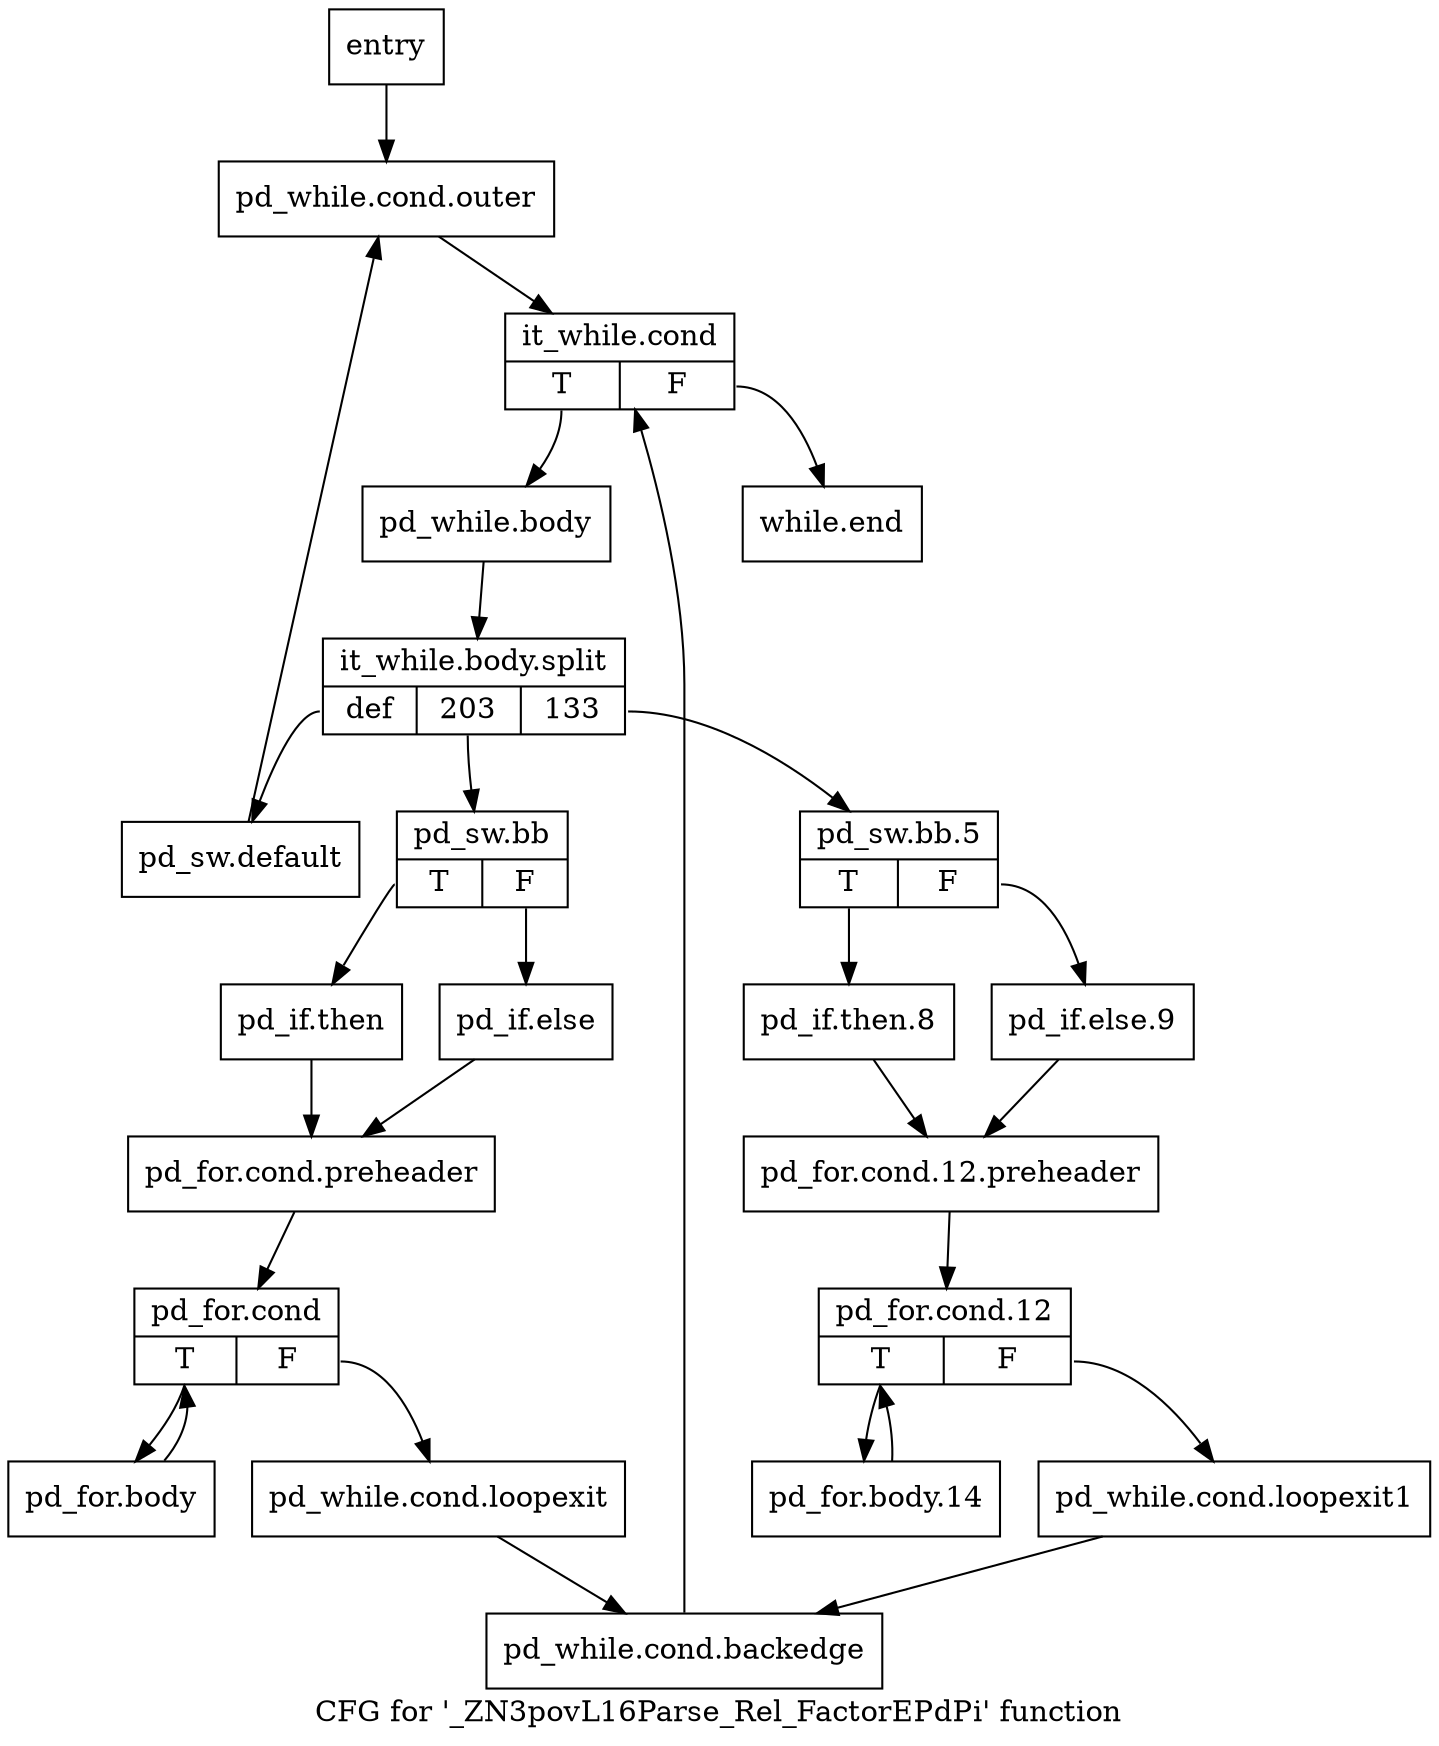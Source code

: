 digraph "CFG for '_ZN3povL16Parse_Rel_FactorEPdPi' function" {
	label="CFG for '_ZN3povL16Parse_Rel_FactorEPdPi' function";

	Node0xeaeb80 [shape=record,label="{entry}"];
	Node0xeaeb80 -> Node0xeaebd0;
	Node0xeaebd0 [shape=record,label="{pd_while.cond.outer}"];
	Node0xeaebd0 -> Node0xeaed10;
	Node0xeaec20 [shape=record,label="{pd_while.cond.loopexit}"];
	Node0xeaec20 -> Node0xeaec70;
	Node0xeaec70 [shape=record,label="{pd_while.cond.backedge}"];
	Node0xeaec70 -> Node0xeaed10;
	Node0xeaecc0 [shape=record,label="{pd_while.cond.loopexit1}"];
	Node0xeaecc0 -> Node0xeaec70;
	Node0xeaed10 [shape=record,label="{it_while.cond|{<s0>T|<s1>F}}"];
	Node0xeaed10:s0 -> Node0xeaed60;
	Node0xeaed10:s1 -> Node0xeaf1c0;
	Node0xeaed60 [shape=record,label="{pd_while.body}"];
	Node0xeaed60 -> Node0x2ef8e90;
	Node0x2ef8e90 [shape=record,label="{it_while.body.split|{<s0>def|<s1>203|<s2>133}}"];
	Node0x2ef8e90:s0 -> Node0xeaf170;
	Node0x2ef8e90:s1 -> Node0xeaedb0;
	Node0x2ef8e90:s2 -> Node0xeaef90;
	Node0xeaedb0 [shape=record,label="{pd_sw.bb|{<s0>T|<s1>F}}"];
	Node0xeaedb0:s0 -> Node0xeaee00;
	Node0xeaedb0:s1 -> Node0xeaee50;
	Node0xeaee00 [shape=record,label="{pd_if.then}"];
	Node0xeaee00 -> Node0xeaeea0;
	Node0xeaee50 [shape=record,label="{pd_if.else}"];
	Node0xeaee50 -> Node0xeaeea0;
	Node0xeaeea0 [shape=record,label="{pd_for.cond.preheader}"];
	Node0xeaeea0 -> Node0xeaeef0;
	Node0xeaeef0 [shape=record,label="{pd_for.cond|{<s0>T|<s1>F}}"];
	Node0xeaeef0:s0 -> Node0xeaef40;
	Node0xeaeef0:s1 -> Node0xeaec20;
	Node0xeaef40 [shape=record,label="{pd_for.body}"];
	Node0xeaef40 -> Node0xeaeef0;
	Node0xeaef90 [shape=record,label="{pd_sw.bb.5|{<s0>T|<s1>F}}"];
	Node0xeaef90:s0 -> Node0xeaefe0;
	Node0xeaef90:s1 -> Node0xeaf030;
	Node0xeaefe0 [shape=record,label="{pd_if.then.8}"];
	Node0xeaefe0 -> Node0xeaf080;
	Node0xeaf030 [shape=record,label="{pd_if.else.9}"];
	Node0xeaf030 -> Node0xeaf080;
	Node0xeaf080 [shape=record,label="{pd_for.cond.12.preheader}"];
	Node0xeaf080 -> Node0xeaf0d0;
	Node0xeaf0d0 [shape=record,label="{pd_for.cond.12|{<s0>T|<s1>F}}"];
	Node0xeaf0d0:s0 -> Node0xeaf120;
	Node0xeaf0d0:s1 -> Node0xeaecc0;
	Node0xeaf120 [shape=record,label="{pd_for.body.14}"];
	Node0xeaf120 -> Node0xeaf0d0;
	Node0xeaf170 [shape=record,label="{pd_sw.default}"];
	Node0xeaf170 -> Node0xeaebd0;
	Node0xeaf1c0 [shape=record,label="{while.end}"];
}

